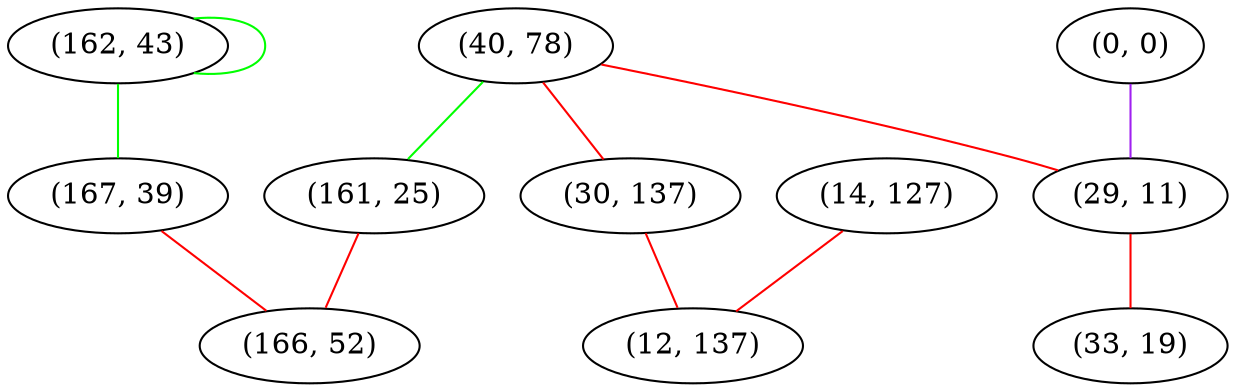 graph "" {
"(40, 78)";
"(0, 0)";
"(14, 127)";
"(161, 25)";
"(30, 137)";
"(162, 43)";
"(167, 39)";
"(29, 11)";
"(166, 52)";
"(33, 19)";
"(12, 137)";
"(40, 78)" -- "(30, 137)"  [color=red, key=0, weight=1];
"(40, 78)" -- "(161, 25)"  [color=green, key=0, weight=2];
"(40, 78)" -- "(29, 11)"  [color=red, key=0, weight=1];
"(0, 0)" -- "(29, 11)"  [color=purple, key=0, weight=4];
"(14, 127)" -- "(12, 137)"  [color=red, key=0, weight=1];
"(161, 25)" -- "(166, 52)"  [color=red, key=0, weight=1];
"(30, 137)" -- "(12, 137)"  [color=red, key=0, weight=1];
"(162, 43)" -- "(162, 43)"  [color=green, key=0, weight=2];
"(162, 43)" -- "(167, 39)"  [color=green, key=0, weight=2];
"(167, 39)" -- "(166, 52)"  [color=red, key=0, weight=1];
"(29, 11)" -- "(33, 19)"  [color=red, key=0, weight=1];
}

